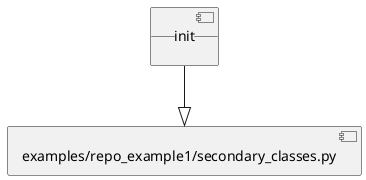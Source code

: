 @startuml
skinparam monochrome true
[__init__] -down-|> [examples/repo_example1/secondary_classes.py]
@enduml
